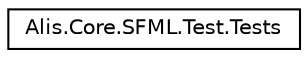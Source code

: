 digraph "Graphical Class Hierarchy"
{
 // LATEX_PDF_SIZE
  edge [fontname="Helvetica",fontsize="10",labelfontname="Helvetica",labelfontsize="10"];
  node [fontname="Helvetica",fontsize="10",shape=record];
  rankdir="LR";
  Node0 [label="Alis.Core.SFML.Test.Tests",height=0.2,width=0.4,color="black", fillcolor="white", style="filled",URL="$class_alis_1_1_core_1_1_s_f_m_l_1_1_test_1_1_tests.html",tooltip="The tests class"];
}
